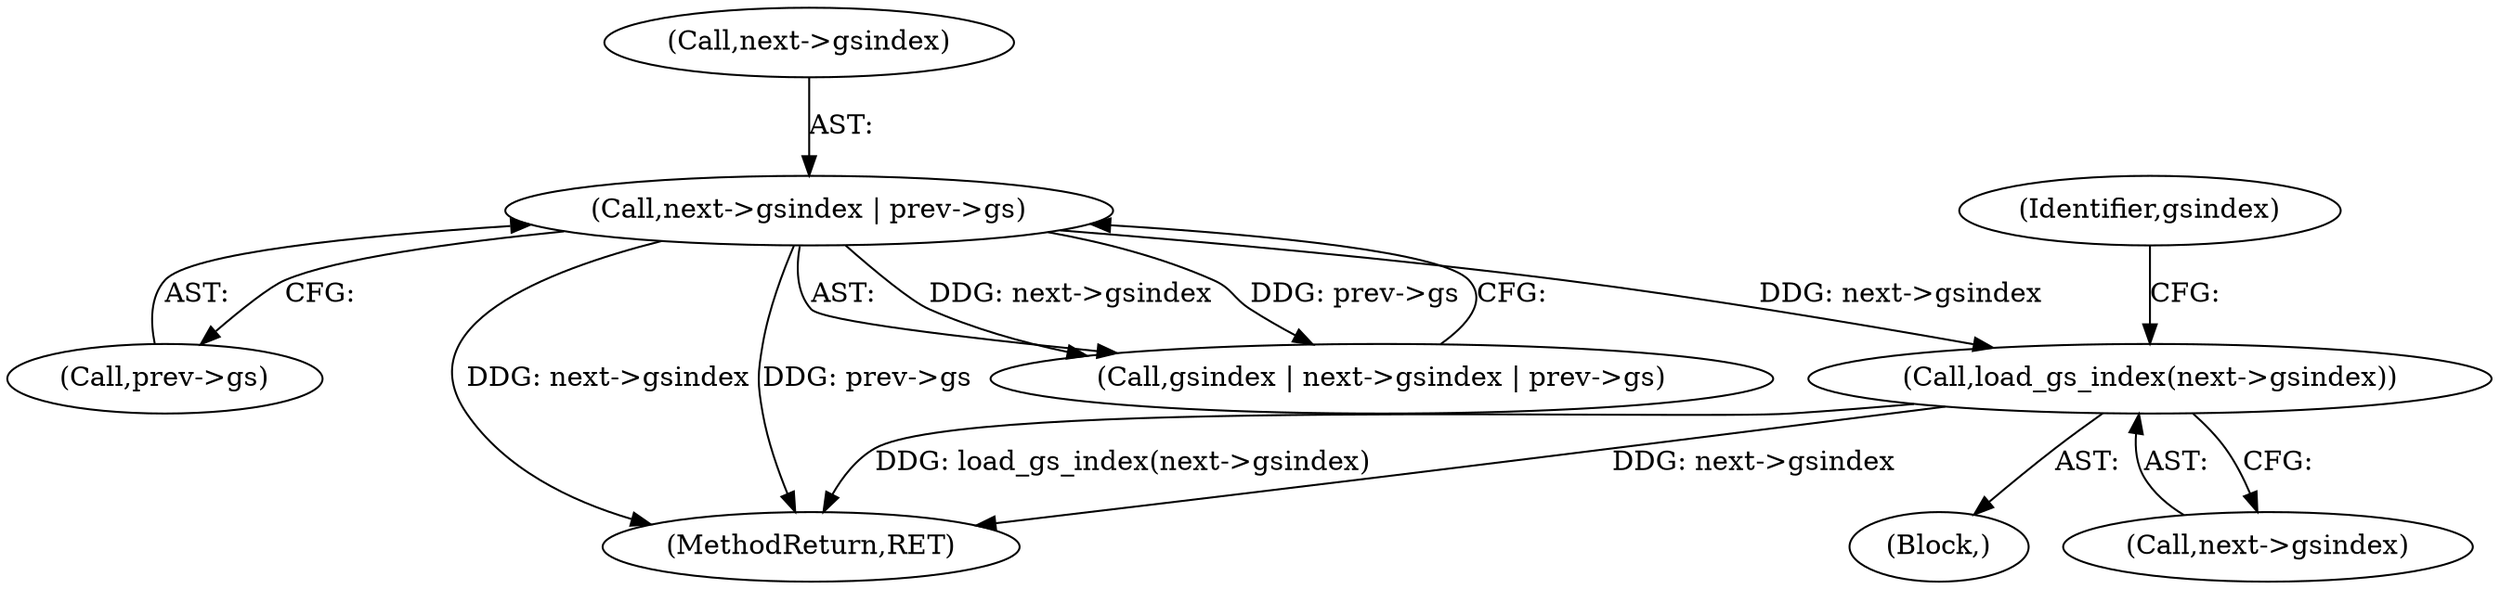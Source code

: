digraph "0_linux_f647d7c155f069c1a068030255c300663516420e@pointer" {
"1000250" [label="(Call,load_gs_index(next->gsindex))"];
"1000242" [label="(Call,next->gsindex | prev->gs)"];
"1000246" [label="(Call,prev->gs)"];
"1000250" [label="(Call,load_gs_index(next->gsindex))"];
"1000240" [label="(Call,gsindex | next->gsindex | prev->gs)"];
"1000336" [label="(MethodReturn,RET)"];
"1000255" [label="(Identifier,gsindex)"];
"1000251" [label="(Call,next->gsindex)"];
"1000242" [label="(Call,next->gsindex | prev->gs)"];
"1000249" [label="(Block,)"];
"1000243" [label="(Call,next->gsindex)"];
"1000250" -> "1000249"  [label="AST: "];
"1000250" -> "1000251"  [label="CFG: "];
"1000251" -> "1000250"  [label="AST: "];
"1000255" -> "1000250"  [label="CFG: "];
"1000250" -> "1000336"  [label="DDG: next->gsindex"];
"1000250" -> "1000336"  [label="DDG: load_gs_index(next->gsindex)"];
"1000242" -> "1000250"  [label="DDG: next->gsindex"];
"1000242" -> "1000240"  [label="AST: "];
"1000242" -> "1000246"  [label="CFG: "];
"1000243" -> "1000242"  [label="AST: "];
"1000246" -> "1000242"  [label="AST: "];
"1000240" -> "1000242"  [label="CFG: "];
"1000242" -> "1000336"  [label="DDG: prev->gs"];
"1000242" -> "1000336"  [label="DDG: next->gsindex"];
"1000242" -> "1000240"  [label="DDG: next->gsindex"];
"1000242" -> "1000240"  [label="DDG: prev->gs"];
}
